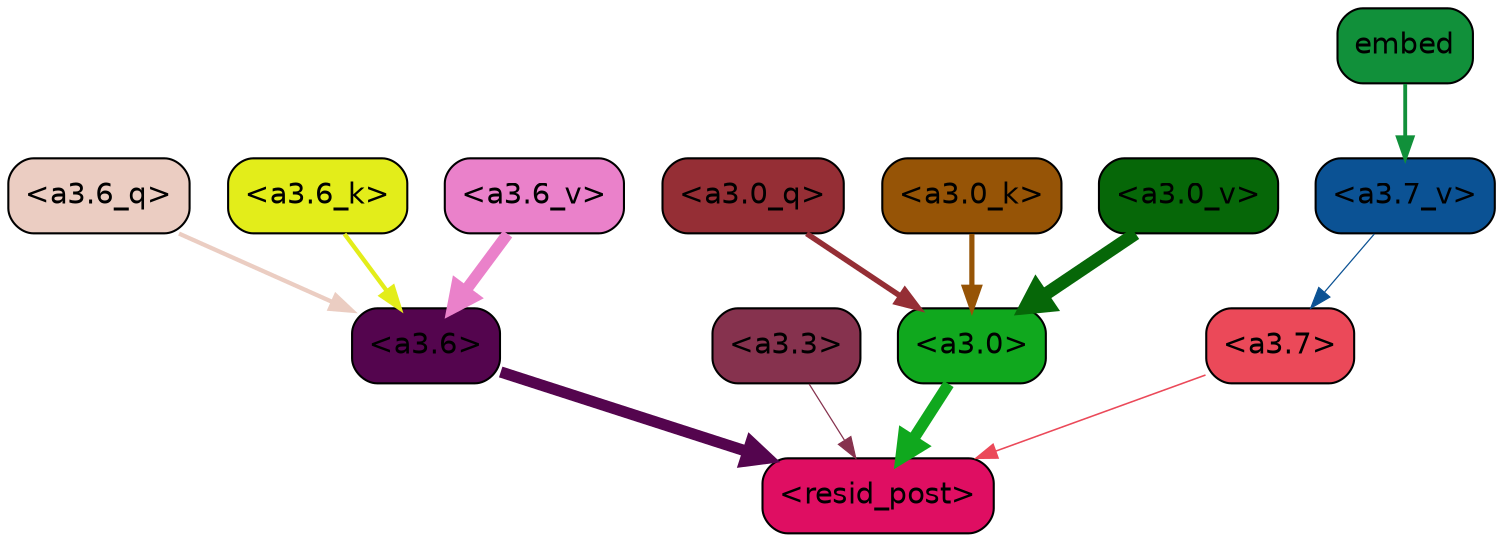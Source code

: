 strict digraph "" {
	graph [bgcolor=transparent,
		layout=dot,
		overlap=false,
		splines=true
	];
	"<a3.7>"	[color=black,
		fillcolor="#eb4959",
		fontname=Helvetica,
		shape=box,
		style="filled, rounded"];
	"<resid_post>"	[color=black,
		fillcolor="#df0e62",
		fontname=Helvetica,
		shape=box,
		style="filled, rounded"];
	"<a3.7>" -> "<resid_post>"	[color="#eb4959",
		penwidth=0.7595263123512268];
	"<a3.6>"	[color=black,
		fillcolor="#54054e",
		fontname=Helvetica,
		shape=box,
		style="filled, rounded"];
	"<a3.6>" -> "<resid_post>"	[color="#54054e",
		penwidth=5.40013587474823];
	"<a3.3>"	[color=black,
		fillcolor="#86324e",
		fontname=Helvetica,
		shape=box,
		style="filled, rounded"];
	"<a3.3>" -> "<resid_post>"	[color="#86324e",
		penwidth=0.6];
	"<a3.0>"	[color=black,
		fillcolor="#10a81e",
		fontname=Helvetica,
		shape=box,
		style="filled, rounded"];
	"<a3.0>" -> "<resid_post>"	[color="#10a81e",
		penwidth=5.540827631950378];
	"<a3.6_q>"	[color=black,
		fillcolor="#ebcdc2",
		fontname=Helvetica,
		shape=box,
		style="filled, rounded"];
	"<a3.6_q>" -> "<a3.6>"	[color="#ebcdc2",
		penwidth=2.0530722737312317];
	"<a3.0_q>"	[color=black,
		fillcolor="#952e35",
		fontname=Helvetica,
		shape=box,
		style="filled, rounded"];
	"<a3.0_q>" -> "<a3.0>"	[color="#952e35",
		penwidth=2.681713283061981];
	"<a3.6_k>"	[color=black,
		fillcolor="#e3ed1a",
		fontname=Helvetica,
		shape=box,
		style="filled, rounded"];
	"<a3.6_k>" -> "<a3.6>"	[color="#e3ed1a",
		penwidth=2.080081820487976];
	"<a3.0_k>"	[color=black,
		fillcolor="#965406",
		fontname=Helvetica,
		shape=box,
		style="filled, rounded"];
	"<a3.0_k>" -> "<a3.0>"	[color="#965406",
		penwidth=2.4920601844787598];
	"<a3.7_v>"	[color=black,
		fillcolor="#0b5294",
		fontname=Helvetica,
		shape=box,
		style="filled, rounded"];
	"<a3.7_v>" -> "<a3.7>"	[color="#0b5294",
		penwidth=0.6];
	"<a3.6_v>"	[color=black,
		fillcolor="#ea81ca",
		fontname=Helvetica,
		shape=box,
		style="filled, rounded"];
	"<a3.6_v>" -> "<a3.6>"	[color="#ea81ca",
		penwidth=5.522058844566345];
	"<a3.0_v>"	[color=black,
		fillcolor="#066708",
		fontname=Helvetica,
		shape=box,
		style="filled, rounded"];
	"<a3.0_v>" -> "<a3.0>"	[color="#066708",
		penwidth=6.184832274913788];
	embed	[color=black,
		fillcolor="#11903a",
		fontname=Helvetica,
		shape=box,
		style="filled, rounded"];
	embed -> "<a3.7_v>"	[color="#11903a",
		penwidth=1.8481524586677551];
}
